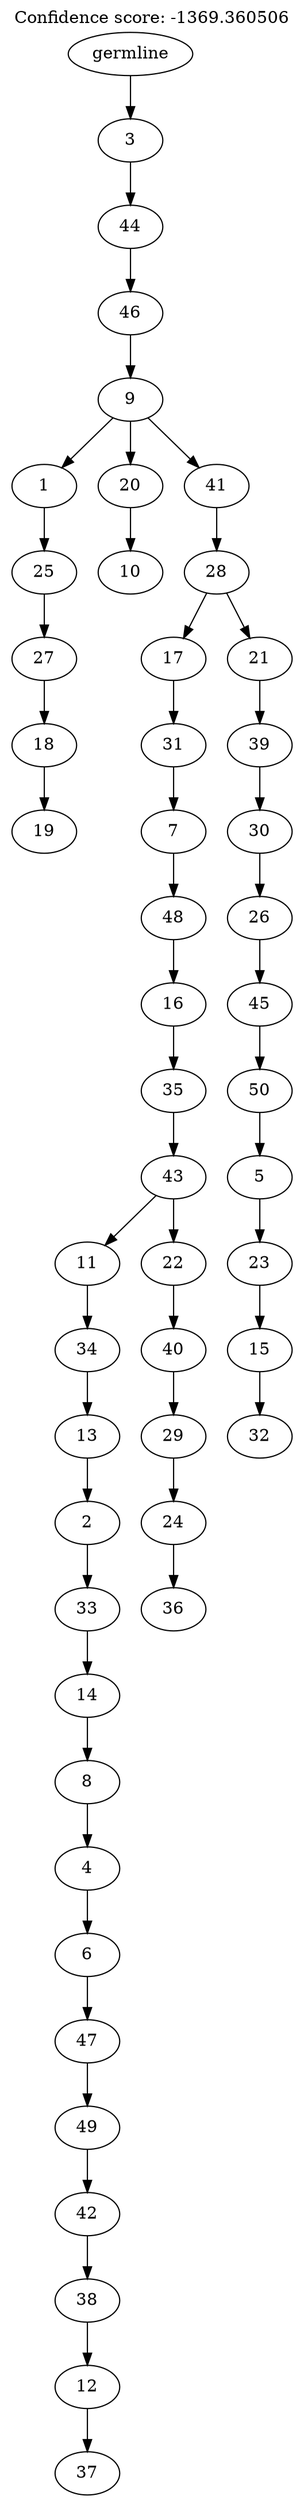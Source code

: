 digraph g {
	"49" -> "50";
	"50" [label="19"];
	"48" -> "49";
	"49" [label="18"];
	"47" -> "48";
	"48" [label="27"];
	"46" -> "47";
	"47" [label="25"];
	"44" -> "45";
	"45" [label="10"];
	"42" -> "43";
	"43" [label="37"];
	"41" -> "42";
	"42" [label="12"];
	"40" -> "41";
	"41" [label="38"];
	"39" -> "40";
	"40" [label="42"];
	"38" -> "39";
	"39" [label="49"];
	"37" -> "38";
	"38" [label="47"];
	"36" -> "37";
	"37" [label="6"];
	"35" -> "36";
	"36" [label="4"];
	"34" -> "35";
	"35" [label="8"];
	"33" -> "34";
	"34" [label="14"];
	"32" -> "33";
	"33" [label="33"];
	"31" -> "32";
	"32" [label="2"];
	"30" -> "31";
	"31" [label="13"];
	"29" -> "30";
	"30" [label="34"];
	"27" -> "28";
	"28" [label="36"];
	"26" -> "27";
	"27" [label="24"];
	"25" -> "26";
	"26" [label="29"];
	"24" -> "25";
	"25" [label="40"];
	"23" -> "24";
	"24" [label="22"];
	"23" -> "29";
	"29" [label="11"];
	"22" -> "23";
	"23" [label="43"];
	"21" -> "22";
	"22" [label="35"];
	"20" -> "21";
	"21" [label="16"];
	"19" -> "20";
	"20" [label="48"];
	"18" -> "19";
	"19" [label="7"];
	"17" -> "18";
	"18" [label="31"];
	"15" -> "16";
	"16" [label="32"];
	"14" -> "15";
	"15" [label="15"];
	"13" -> "14";
	"14" [label="23"];
	"12" -> "13";
	"13" [label="5"];
	"11" -> "12";
	"12" [label="50"];
	"10" -> "11";
	"11" [label="45"];
	"9" -> "10";
	"10" [label="26"];
	"8" -> "9";
	"9" [label="30"];
	"7" -> "8";
	"8" [label="39"];
	"6" -> "7";
	"7" [label="21"];
	"6" -> "17";
	"17" [label="17"];
	"5" -> "6";
	"6" [label="28"];
	"4" -> "5";
	"5" [label="41"];
	"4" -> "44";
	"44" [label="20"];
	"4" -> "46";
	"46" [label="1"];
	"3" -> "4";
	"4" [label="9"];
	"2" -> "3";
	"3" [label="46"];
	"1" -> "2";
	"2" [label="44"];
	"0" -> "1";
	"1" [label="3"];
	"0" [label="germline"];
	labelloc="t";
	label="Confidence score: -1369.360506";
}
